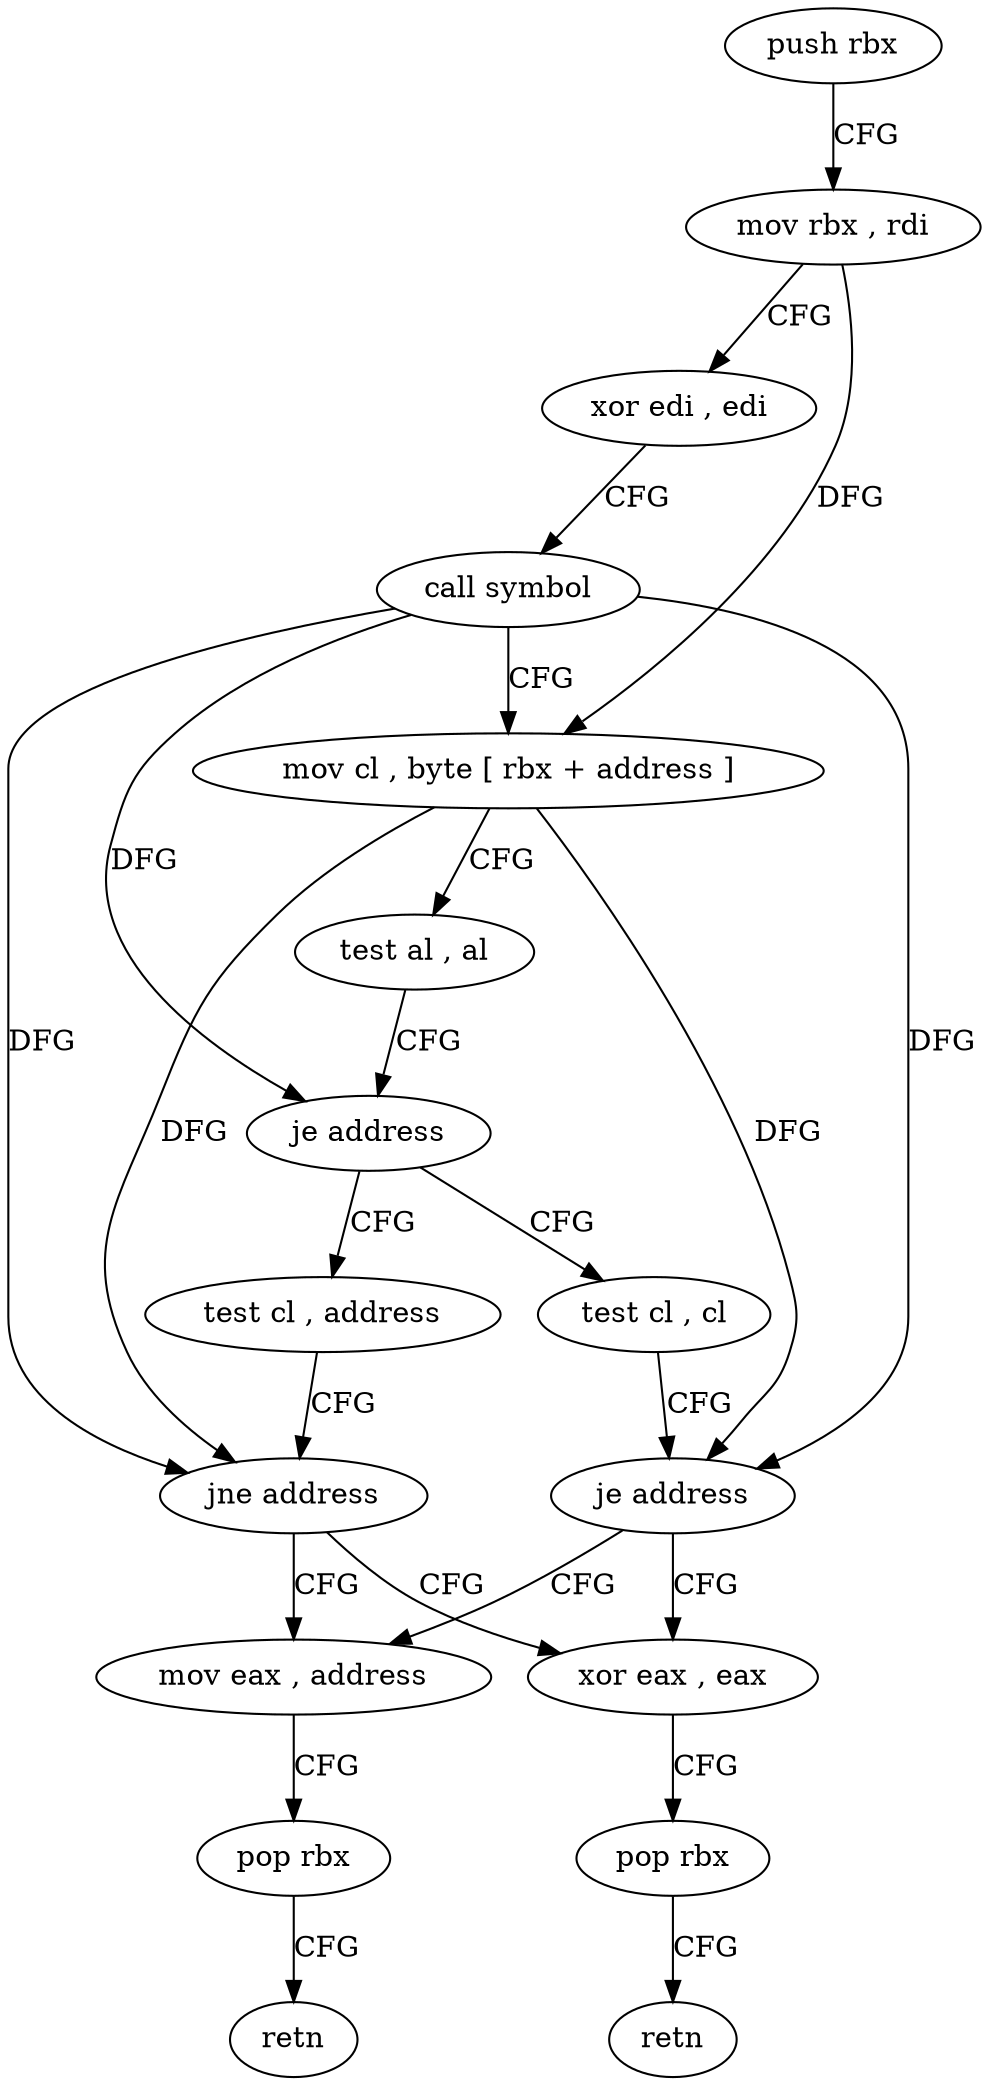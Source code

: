 digraph "func" {
"199664" [label = "push rbx" ]
"199665" [label = "mov rbx , rdi" ]
"199668" [label = "xor edi , edi" ]
"199670" [label = "call symbol" ]
"199675" [label = "mov cl , byte [ rbx + address ]" ]
"199678" [label = "test al , al" ]
"199680" [label = "je address" ]
"199694" [label = "test cl , cl" ]
"199682" [label = "test cl , address" ]
"199696" [label = "je address" ]
"199687" [label = "mov eax , address" ]
"199698" [label = "xor eax , eax" ]
"199685" [label = "jne address" ]
"199692" [label = "pop rbx" ]
"199693" [label = "retn" ]
"199700" [label = "pop rbx" ]
"199701" [label = "retn" ]
"199664" -> "199665" [ label = "CFG" ]
"199665" -> "199668" [ label = "CFG" ]
"199665" -> "199675" [ label = "DFG" ]
"199668" -> "199670" [ label = "CFG" ]
"199670" -> "199675" [ label = "CFG" ]
"199670" -> "199680" [ label = "DFG" ]
"199670" -> "199696" [ label = "DFG" ]
"199670" -> "199685" [ label = "DFG" ]
"199675" -> "199678" [ label = "CFG" ]
"199675" -> "199696" [ label = "DFG" ]
"199675" -> "199685" [ label = "DFG" ]
"199678" -> "199680" [ label = "CFG" ]
"199680" -> "199694" [ label = "CFG" ]
"199680" -> "199682" [ label = "CFG" ]
"199694" -> "199696" [ label = "CFG" ]
"199682" -> "199685" [ label = "CFG" ]
"199696" -> "199687" [ label = "CFG" ]
"199696" -> "199698" [ label = "CFG" ]
"199687" -> "199692" [ label = "CFG" ]
"199698" -> "199700" [ label = "CFG" ]
"199685" -> "199698" [ label = "CFG" ]
"199685" -> "199687" [ label = "CFG" ]
"199692" -> "199693" [ label = "CFG" ]
"199700" -> "199701" [ label = "CFG" ]
}
